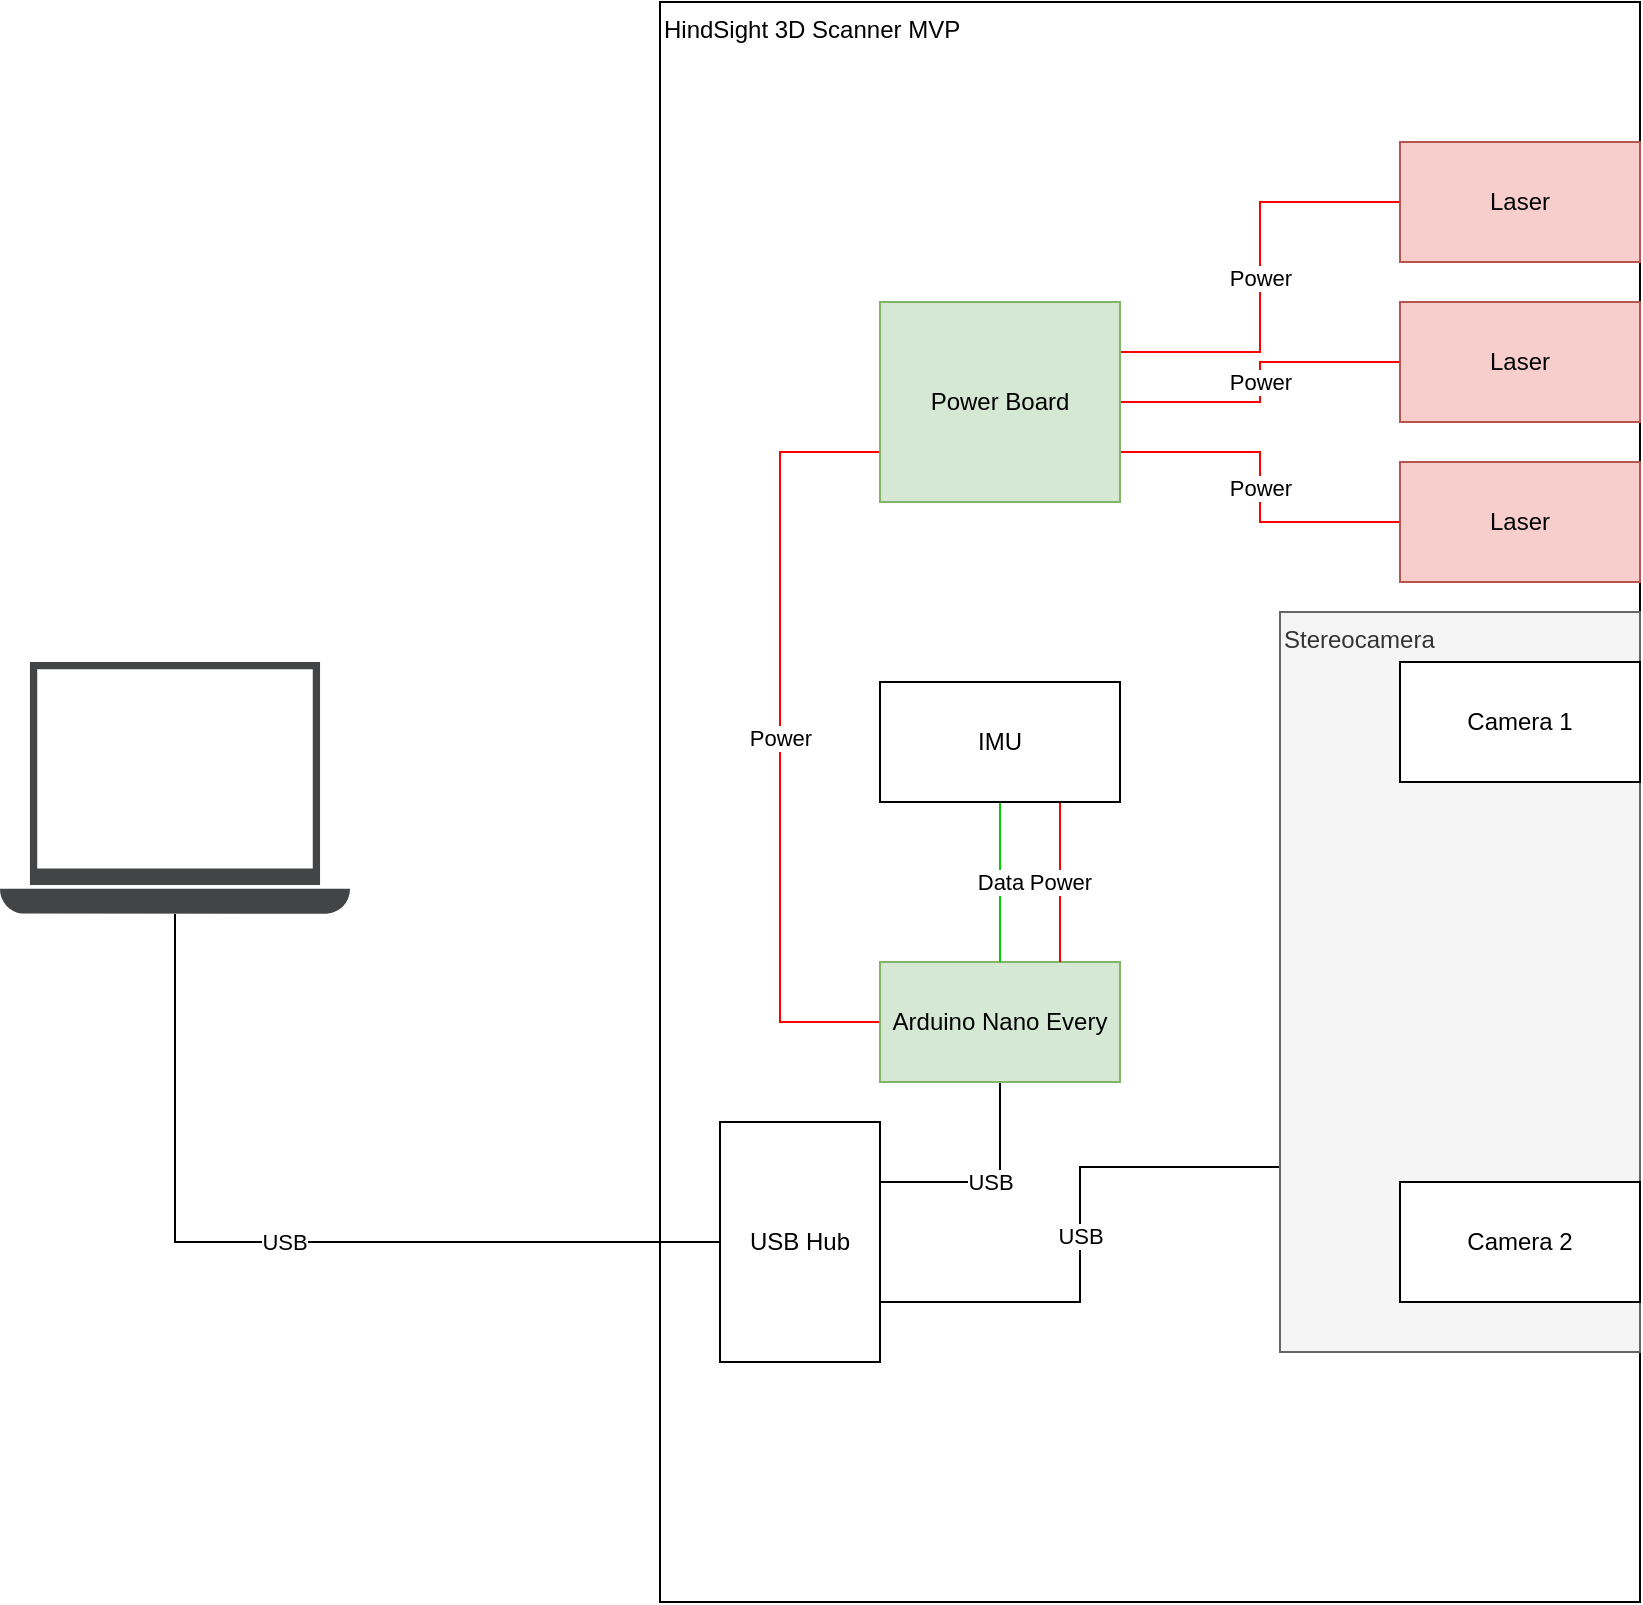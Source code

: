 <mxfile version="26.0.16" pages="5">
  <diagram name="MVP System Architecture" id="0HyBOu2_SOaHQM9r_kRN">
    <mxGraphModel dx="2278" dy="1713" grid="1" gridSize="10" guides="1" tooltips="1" connect="1" arrows="1" fold="1" page="1" pageScale="1" pageWidth="1100" pageHeight="850" math="0" shadow="0">
      <root>
        <mxCell id="0" />
        <mxCell id="1" parent="0" />
        <mxCell id="grbB-YW1S3rltUi2nj_t-1" value="HindSight 3D Scanner MVP" style="rounded=0;whiteSpace=wrap;html=1;align=left;verticalAlign=top;" parent="1" vertex="1">
          <mxGeometry x="170" y="-10" width="490" height="800" as="geometry" />
        </mxCell>
        <mxCell id="PrHWplG0d510XeRCNm0B-8" value="Power" style="edgeStyle=orthogonalEdgeStyle;rounded=0;orthogonalLoop=1;jettySize=auto;html=1;exitX=0;exitY=0.5;exitDx=0;exitDy=0;entryX=1;entryY=0.75;entryDx=0;entryDy=0;strokeColor=#FF0000;endArrow=none;startFill=0;" edge="1" parent="1" source="SZLiHgtqQcQtol6MnJM_-2" target="PrHWplG0d510XeRCNm0B-5">
          <mxGeometry relative="1" as="geometry" />
        </mxCell>
        <mxCell id="SZLiHgtqQcQtol6MnJM_-2" value="Laser" style="rounded=0;whiteSpace=wrap;html=1;fillColor=#f8cecc;strokeColor=#b85450;" parent="1" vertex="1">
          <mxGeometry x="540" y="220" width="120" height="60" as="geometry" />
        </mxCell>
        <mxCell id="oYxxcRGnwqLq7MnFw-xF-3" value="USB" style="edgeStyle=orthogonalEdgeStyle;rounded=0;orthogonalLoop=1;jettySize=auto;html=1;exitX=0;exitY=0.75;exitDx=0;exitDy=0;entryX=1;entryY=0.75;entryDx=0;entryDy=0;startArrow=none;startFill=0;endArrow=none;" parent="1" source="SZLiHgtqQcQtol6MnJM_-7" target="oYxxcRGnwqLq7MnFw-xF-2" edge="1">
          <mxGeometry relative="1" as="geometry" />
        </mxCell>
        <mxCell id="SZLiHgtqQcQtol6MnJM_-7" value="Stereocamera" style="rounded=0;whiteSpace=wrap;html=1;align=left;verticalAlign=top;fillColor=#f5f5f5;fontColor=#333333;strokeColor=#666666;" parent="1" vertex="1">
          <mxGeometry x="480" y="295" width="180" height="370" as="geometry" />
        </mxCell>
        <mxCell id="SZLiHgtqQcQtol6MnJM_-5" value="Camera 1" style="rounded=0;whiteSpace=wrap;html=1;" parent="1" vertex="1">
          <mxGeometry x="540" y="320" width="120" height="60" as="geometry" />
        </mxCell>
        <mxCell id="SZLiHgtqQcQtol6MnJM_-6" value="Camera 2" style="rounded=0;whiteSpace=wrap;html=1;" parent="1" vertex="1">
          <mxGeometry x="540" y="580" width="120" height="60" as="geometry" />
        </mxCell>
        <mxCell id="oYxxcRGnwqLq7MnFw-xF-4" value="USB" style="edgeStyle=orthogonalEdgeStyle;rounded=0;orthogonalLoop=1;jettySize=auto;html=1;exitX=0.5;exitY=1;exitDx=0;exitDy=0;entryX=1;entryY=0.25;entryDx=0;entryDy=0;endArrow=none;startFill=0;" parent="1" source="SZLiHgtqQcQtol6MnJM_-9" target="oYxxcRGnwqLq7MnFw-xF-2" edge="1">
          <mxGeometry relative="1" as="geometry" />
        </mxCell>
        <mxCell id="PrHWplG0d510XeRCNm0B-9" value="Power" style="edgeStyle=orthogonalEdgeStyle;rounded=0;orthogonalLoop=1;jettySize=auto;html=1;exitX=0;exitY=0.5;exitDx=0;exitDy=0;entryX=0;entryY=0.75;entryDx=0;entryDy=0;strokeColor=#FF0000;endArrow=none;startFill=0;" edge="1" parent="1" source="SZLiHgtqQcQtol6MnJM_-9" target="PrHWplG0d510XeRCNm0B-5">
          <mxGeometry relative="1" as="geometry">
            <Array as="points">
              <mxPoint x="230" y="500" />
              <mxPoint x="230" y="215" />
            </Array>
          </mxGeometry>
        </mxCell>
        <mxCell id="SZLiHgtqQcQtol6MnJM_-9" value="Arduino Nano Every" style="rounded=0;whiteSpace=wrap;html=1;fillColor=#d5e8d4;strokeColor=#82b366;" parent="1" vertex="1">
          <mxGeometry x="280" y="470" width="120" height="60" as="geometry" />
        </mxCell>
        <mxCell id="PrHWplG0d510XeRCNm0B-10" value="Power" style="edgeStyle=orthogonalEdgeStyle;rounded=0;orthogonalLoop=1;jettySize=auto;html=1;exitX=0.75;exitY=1;exitDx=0;exitDy=0;entryX=0.75;entryY=0;entryDx=0;entryDy=0;endArrow=none;startFill=0;strokeColor=#FF0000;" edge="1" parent="1" source="SZLiHgtqQcQtol6MnJM_-10" target="SZLiHgtqQcQtol6MnJM_-9">
          <mxGeometry relative="1" as="geometry" />
        </mxCell>
        <mxCell id="PrHWplG0d510XeRCNm0B-11" value="Data" style="edgeStyle=orthogonalEdgeStyle;rounded=0;orthogonalLoop=1;jettySize=auto;html=1;exitX=0.5;exitY=1;exitDx=0;exitDy=0;entryX=0.5;entryY=0;entryDx=0;entryDy=0;strokeColor=#00CC00;endArrow=none;startFill=0;" edge="1" parent="1" source="SZLiHgtqQcQtol6MnJM_-10" target="SZLiHgtqQcQtol6MnJM_-9">
          <mxGeometry relative="1" as="geometry" />
        </mxCell>
        <mxCell id="SZLiHgtqQcQtol6MnJM_-10" value="IMU" style="rounded=0;whiteSpace=wrap;html=1;" parent="1" vertex="1">
          <mxGeometry x="280" y="330" width="120" height="60" as="geometry" />
        </mxCell>
        <mxCell id="SZLiHgtqQcQtol6MnJM_-15" value="" style="sketch=0;pointerEvents=1;shadow=0;dashed=0;html=1;strokeColor=none;fillColor=#434445;aspect=fixed;labelPosition=center;verticalLabelPosition=bottom;verticalAlign=top;align=center;outlineConnect=0;shape=mxgraph.vvd.laptop;" parent="1" vertex="1">
          <mxGeometry x="-160" y="320" width="175" height="126" as="geometry" />
        </mxCell>
        <mxCell id="PrHWplG0d510XeRCNm0B-13" value="USB" style="edgeStyle=orthogonalEdgeStyle;rounded=0;orthogonalLoop=1;jettySize=auto;html=1;exitX=0;exitY=0.5;exitDx=0;exitDy=0;endArrow=none;startFill=0;" edge="1" parent="1" source="oYxxcRGnwqLq7MnFw-xF-2" target="SZLiHgtqQcQtol6MnJM_-15">
          <mxGeometry relative="1" as="geometry" />
        </mxCell>
        <mxCell id="oYxxcRGnwqLq7MnFw-xF-2" value="USB Hub" style="rounded=0;whiteSpace=wrap;html=1;" parent="1" vertex="1">
          <mxGeometry x="200" y="550" width="80" height="120" as="geometry" />
        </mxCell>
        <mxCell id="PrHWplG0d510XeRCNm0B-7" value="Power" style="edgeStyle=orthogonalEdgeStyle;rounded=0;orthogonalLoop=1;jettySize=auto;html=1;exitX=0;exitY=0.5;exitDx=0;exitDy=0;entryX=1;entryY=0.5;entryDx=0;entryDy=0;strokeColor=#FF0000;endArrow=none;startFill=0;" edge="1" parent="1" source="PrHWplG0d510XeRCNm0B-1" target="PrHWplG0d510XeRCNm0B-5">
          <mxGeometry relative="1" as="geometry" />
        </mxCell>
        <mxCell id="PrHWplG0d510XeRCNm0B-1" value="Laser" style="rounded=0;whiteSpace=wrap;html=1;fillColor=#f8cecc;strokeColor=#b85450;" vertex="1" parent="1">
          <mxGeometry x="540" y="140" width="120" height="60" as="geometry" />
        </mxCell>
        <mxCell id="PrHWplG0d510XeRCNm0B-6" value="Power" style="edgeStyle=orthogonalEdgeStyle;rounded=0;orthogonalLoop=1;jettySize=auto;html=1;exitX=0;exitY=0.5;exitDx=0;exitDy=0;entryX=1;entryY=0.25;entryDx=0;entryDy=0;strokeColor=#FF0000;endArrow=none;startFill=0;" edge="1" parent="1" source="PrHWplG0d510XeRCNm0B-2" target="PrHWplG0d510XeRCNm0B-5">
          <mxGeometry relative="1" as="geometry" />
        </mxCell>
        <mxCell id="PrHWplG0d510XeRCNm0B-2" value="Laser" style="rounded=0;whiteSpace=wrap;html=1;fillColor=#f8cecc;strokeColor=#b85450;" vertex="1" parent="1">
          <mxGeometry x="540" y="60" width="120" height="60" as="geometry" />
        </mxCell>
        <mxCell id="PrHWplG0d510XeRCNm0B-5" value="Power Board" style="rounded=0;whiteSpace=wrap;html=1;fillColor=#d5e8d4;strokeColor=#82b366;" vertex="1" parent="1">
          <mxGeometry x="280" y="140" width="120" height="100" as="geometry" />
        </mxCell>
      </root>
    </mxGraphModel>
  </diagram>
  <diagram id="rzjw6fROLp0LpkR6tISx" name="MVP Electrical Schematic">
    <mxGraphModel dx="1071" dy="1635" grid="1" gridSize="10" guides="1" tooltips="1" connect="1" arrows="1" fold="1" page="1" pageScale="1" pageWidth="1100" pageHeight="850" math="0" shadow="0">
      <root>
        <mxCell id="0" />
        <mxCell id="1" parent="0" />
        <mxCell id="ZAz3YKhzS-vE1qmxEKli-1" value="Power" style="edgeStyle=orthogonalEdgeStyle;rounded=0;orthogonalLoop=1;jettySize=auto;html=1;exitX=0;exitY=0.25;exitDx=0;exitDy=0;entryX=1;entryY=0.78;entryDx=0;entryDy=0;strokeColor=#FF0000;endArrow=none;startFill=0;entryPerimeter=0;" edge="1" parent="1" source="ZAz3YKhzS-vE1qmxEKli-2" target="ZAz3YKhzS-vE1qmxEKli-12">
          <mxGeometry relative="1" as="geometry" />
        </mxCell>
        <mxCell id="ZAz3YKhzS-vE1qmxEKli-2" value="Laser" style="rounded=0;whiteSpace=wrap;html=1;fillColor=#f8cecc;strokeColor=#b85450;" vertex="1" parent="1">
          <mxGeometry x="990" y="160" width="120" height="60" as="geometry" />
        </mxCell>
        <mxCell id="EcEPmq8aZqTIZNdCUE92-6" style="edgeStyle=orthogonalEdgeStyle;rounded=0;orthogonalLoop=1;jettySize=auto;html=1;exitX=1;exitY=0.5;exitDx=0;exitDy=0;exitPerimeter=0;entryX=1;entryY=0.25;entryDx=0;entryDy=0;endArrow=none;startFill=0;" edge="1" parent="1" source="ZAz3YKhzS-vE1qmxEKli-4" target="EcEPmq8aZqTIZNdCUE92-5">
          <mxGeometry relative="1" as="geometry">
            <Array as="points">
              <mxPoint x="710" y="550" />
              <mxPoint x="710" y="710" />
            </Array>
          </mxGeometry>
        </mxCell>
        <mxCell id="EcEPmq8aZqTIZNdCUE92-8" value="USB" style="edgeLabel;html=1;align=center;verticalAlign=middle;resizable=0;points=[];" vertex="1" connectable="0" parent="EcEPmq8aZqTIZNdCUE92-6">
          <mxGeometry x="-0.115" y="-4" relative="1" as="geometry">
            <mxPoint as="offset" />
          </mxGeometry>
        </mxCell>
        <mxCell id="ZAz3YKhzS-vE1qmxEKli-4" value="Arduino Nano Every" style="rounded=0;whiteSpace=wrap;html=1;fillColor=#d5e8d4;strokeColor=#82b366;points=[[0.06,0,0,0,0],[0.06,1,0,0,0],[0.13,0,0,0,0],[0.13,1,0,0,0],[0.19,0,0,0,0],[0.19,1,0,0,0],[0.25,0,0,0,0],[0.25,1,0,0,0],[0.31,0,0,0,0],[0.31,1,0,0,0],[0.38,0,0,0,0],[0.38,1,0,0,0],[0.44,0,0,0,0],[0.44,1,0,0,0],[0.5,0,0,0,0],[0.5,1,0,0,0],[0.56,0,0,0,0],[0.56,1,0,0,0],[0.63,0,0,0,0],[0.63,1,0,0,0],[0.69,0,0,0,0],[0.69,1,0,0,0],[0.75,0,0,0,0],[0.75,1,0,0,0],[0.81,0,0,0,0],[0.81,1,0,0,0],[0.88,0,0,0,0],[0.88,1,0,0,0],[0.94,0,0,0,0],[0.94,1,0,0,0],[1,0.5,0,0,0]];" vertex="1" parent="1">
          <mxGeometry x="280" y="470" width="360" height="160" as="geometry" />
        </mxCell>
        <mxCell id="ZAz3YKhzS-vE1qmxEKli-5" value="Power" style="edgeStyle=orthogonalEdgeStyle;rounded=0;orthogonalLoop=1;jettySize=auto;html=1;exitX=0.75;exitY=1;exitDx=0;exitDy=0;entryX=0.75;entryY=0;entryDx=0;entryDy=0;endArrow=none;startFill=0;strokeColor=#FF0000;" edge="1" parent="1" source="ZAz3YKhzS-vE1qmxEKli-7" target="ZAz3YKhzS-vE1qmxEKli-4">
          <mxGeometry relative="1" as="geometry" />
        </mxCell>
        <mxCell id="ZAz3YKhzS-vE1qmxEKli-6" value="Data" style="edgeStyle=orthogonalEdgeStyle;rounded=0;orthogonalLoop=1;jettySize=auto;html=1;exitX=0.5;exitY=1;exitDx=0;exitDy=0;entryX=0.5;entryY=0;entryDx=0;entryDy=0;strokeColor=#00CC00;endArrow=none;startFill=0;" edge="1" parent="1" source="ZAz3YKhzS-vE1qmxEKli-7" target="ZAz3YKhzS-vE1qmxEKli-4">
          <mxGeometry relative="1" as="geometry" />
        </mxCell>
        <mxCell id="ZAz3YKhzS-vE1qmxEKli-7" value="MPU6050 IMU" style="rounded=0;whiteSpace=wrap;html=1;" vertex="1" parent="1">
          <mxGeometry x="440" y="270" width="120" height="120" as="geometry" />
        </mxCell>
        <mxCell id="ZAz3YKhzS-vE1qmxEKli-8" value="Power" style="edgeStyle=orthogonalEdgeStyle;rounded=0;orthogonalLoop=1;jettySize=auto;html=1;exitX=0;exitY=0.25;exitDx=0;exitDy=0;entryX=1;entryY=0.44;entryDx=0;entryDy=0;strokeColor=#FF0000;endArrow=none;startFill=0;entryPerimeter=0;" edge="1" parent="1" source="ZAz3YKhzS-vE1qmxEKli-9" target="ZAz3YKhzS-vE1qmxEKli-12">
          <mxGeometry relative="1" as="geometry" />
        </mxCell>
        <mxCell id="ZAz3YKhzS-vE1qmxEKli-9" value="Laser" style="rounded=0;whiteSpace=wrap;html=1;fillColor=#f8cecc;strokeColor=#b85450;" vertex="1" parent="1">
          <mxGeometry x="990" y="50" width="120" height="60" as="geometry" />
        </mxCell>
        <mxCell id="ZAz3YKhzS-vE1qmxEKli-10" value="Power" style="edgeStyle=orthogonalEdgeStyle;rounded=0;orthogonalLoop=1;jettySize=auto;html=1;exitX=0;exitY=0.25;exitDx=0;exitDy=0;entryX=1;entryY=0.11;entryDx=0;entryDy=0;strokeColor=#FF0000;endArrow=none;startFill=0;entryPerimeter=0;" edge="1" parent="1" source="ZAz3YKhzS-vE1qmxEKli-11" target="ZAz3YKhzS-vE1qmxEKli-12">
          <mxGeometry relative="1" as="geometry" />
        </mxCell>
        <mxCell id="ZAz3YKhzS-vE1qmxEKli-11" value="Laser" style="rounded=0;whiteSpace=wrap;html=1;fillColor=#f8cecc;strokeColor=#b85450;" vertex="1" parent="1">
          <mxGeometry x="990" y="-60" width="120" height="60" as="geometry" />
        </mxCell>
        <mxCell id="EcEPmq8aZqTIZNdCUE92-10" value="GND" style="edgeStyle=orthogonalEdgeStyle;rounded=0;orthogonalLoop=1;jettySize=auto;html=1;exitX=1;exitY=0.89;exitDx=0;exitDy=0;exitPerimeter=0;entryX=0;entryY=0.75;entryDx=0;entryDy=0;endArrow=none;startFill=0;" edge="1" parent="1" source="ZAz3YKhzS-vE1qmxEKli-12" target="ZAz3YKhzS-vE1qmxEKli-2">
          <mxGeometry relative="1" as="geometry" />
        </mxCell>
        <mxCell id="EcEPmq8aZqTIZNdCUE92-11" value="GND" style="edgeStyle=orthogonalEdgeStyle;rounded=0;orthogonalLoop=1;jettySize=auto;html=1;exitX=1;exitY=0.22;exitDx=0;exitDy=0;exitPerimeter=0;entryX=0;entryY=0.75;entryDx=0;entryDy=0;endArrow=none;startFill=0;" edge="1" parent="1" source="ZAz3YKhzS-vE1qmxEKli-12" target="ZAz3YKhzS-vE1qmxEKli-11">
          <mxGeometry relative="1" as="geometry" />
        </mxCell>
        <mxCell id="ZAz3YKhzS-vE1qmxEKli-12" value="Power Board" style="rounded=0;whiteSpace=wrap;html=1;fillColor=#d5e8d4;strokeColor=#82b366;points=[[0,0.11,0,0,0],[0,0.22,0,0,0],[0,0.33,0,0,0],[0,0.44,0,0,0],[0,0.56,0,0,0],[0,0.67,0,0,0],[0,0.78,0,0,0],[0,0.89,0,0,0],[0.11,0,0,0,0],[0.11,1,0,0,0],[0.22,0,0,0,0],[0.22,1,0,0,0],[0.33,0,0,0,0],[0.33,1,0,0,0],[0.44,0,0,0,0],[0.44,1,0,0,0],[0.56,0,0,0,0],[0.56,1,0,0,0],[0.67,0,0,0,0],[0.67,1,0,0,0],[0.78,0,0,0,0],[0.78,1,0,0,0],[0.89,0,0,0,0],[0.89,1,0,0,0],[1,0.11,0,0,0],[1,0.22,0,0,0],[1,0.33,0,0,0],[1,0.44,0,0,0],[1,0.56,0,0,0],[1,0.67,0,0,0],[1,0.78,0,0,0],[1,0.89,0,0,0]];" vertex="1" parent="1">
          <mxGeometry x="290" y="-80" width="360" height="320" as="geometry" />
        </mxCell>
        <mxCell id="EcEPmq8aZqTIZNdCUE92-7" style="edgeStyle=orthogonalEdgeStyle;rounded=0;orthogonalLoop=1;jettySize=auto;html=1;exitX=0;exitY=0.5;exitDx=0;exitDy=0;entryX=1;entryY=0.75;entryDx=0;entryDy=0;endArrow=none;startFill=0;" edge="1" parent="1" source="EcEPmq8aZqTIZNdCUE92-2" target="EcEPmq8aZqTIZNdCUE92-5">
          <mxGeometry relative="1" as="geometry" />
        </mxCell>
        <mxCell id="EcEPmq8aZqTIZNdCUE92-9" value="USB" style="edgeLabel;html=1;align=center;verticalAlign=middle;resizable=0;points=[];" vertex="1" connectable="0" parent="EcEPmq8aZqTIZNdCUE92-7">
          <mxGeometry x="-0.083" y="-5" relative="1" as="geometry">
            <mxPoint as="offset" />
          </mxGeometry>
        </mxCell>
        <mxCell id="EcEPmq8aZqTIZNdCUE92-2" value="Stereocamera" style="rounded=0;whiteSpace=wrap;html=1;align=left;verticalAlign=top;fillColor=#f5f5f5;fontColor=#333333;strokeColor=#666666;" vertex="1" parent="1">
          <mxGeometry x="930" y="350" width="180" height="370" as="geometry" />
        </mxCell>
        <mxCell id="EcEPmq8aZqTIZNdCUE92-3" value="Camera 1" style="rounded=0;whiteSpace=wrap;html=1;" vertex="1" parent="1">
          <mxGeometry x="990" y="375" width="120" height="60" as="geometry" />
        </mxCell>
        <mxCell id="EcEPmq8aZqTIZNdCUE92-4" value="Camera 2" style="rounded=0;whiteSpace=wrap;html=1;" vertex="1" parent="1">
          <mxGeometry x="990" y="635" width="120" height="60" as="geometry" />
        </mxCell>
        <mxCell id="EcEPmq8aZqTIZNdCUE92-5" value="USB Hub" style="rounded=0;whiteSpace=wrap;html=1;" vertex="1" parent="1">
          <mxGeometry x="500" y="680" width="120" height="120" as="geometry" />
        </mxCell>
        <mxCell id="EcEPmq8aZqTIZNdCUE92-12" value="GND" style="edgeStyle=orthogonalEdgeStyle;rounded=0;orthogonalLoop=1;jettySize=auto;html=1;exitX=0;exitY=0.75;exitDx=0;exitDy=0;entryX=1;entryY=0.56;entryDx=0;entryDy=0;entryPerimeter=0;endArrow=none;startFill=0;" edge="1" parent="1" source="ZAz3YKhzS-vE1qmxEKli-9" target="ZAz3YKhzS-vE1qmxEKli-12">
          <mxGeometry relative="1" as="geometry" />
        </mxCell>
        <mxCell id="EcEPmq8aZqTIZNdCUE92-13" value="GND" style="edgeStyle=orthogonalEdgeStyle;rounded=0;orthogonalLoop=1;jettySize=auto;html=1;exitX=0.13;exitY=0;exitDx=0;exitDy=0;exitPerimeter=0;entryX=0.11;entryY=1;entryDx=0;entryDy=0;entryPerimeter=0;" edge="1" parent="1" source="ZAz3YKhzS-vE1qmxEKli-4" target="ZAz3YKhzS-vE1qmxEKli-12">
          <mxGeometry relative="1" as="geometry" />
        </mxCell>
        <mxCell id="EcEPmq8aZqTIZNdCUE92-14" value="5V" style="edgeStyle=orthogonalEdgeStyle;rounded=0;orthogonalLoop=1;jettySize=auto;html=1;exitX=0.25;exitY=0;exitDx=0;exitDy=0;exitPerimeter=0;entryX=0.22;entryY=1;entryDx=0;entryDy=0;entryPerimeter=0;strokeColor=#FF0000;" edge="1" parent="1" source="ZAz3YKhzS-vE1qmxEKli-4" target="ZAz3YKhzS-vE1qmxEKli-12">
          <mxGeometry relative="1" as="geometry" />
        </mxCell>
      </root>
    </mxGraphModel>
  </diagram>
  <diagram name="v2 System Architecture" id="VVTBYrOi88wiHyxRP9rf">
    <mxGraphModel dx="942" dy="690" grid="1" gridSize="10" guides="1" tooltips="1" connect="1" arrows="1" fold="1" page="1" pageScale="1" pageWidth="1100" pageHeight="850" math="0" shadow="0">
      <root>
        <mxCell id="-mTZgvsnCnbQM7dVfuXC-0" />
        <mxCell id="-mTZgvsnCnbQM7dVfuXC-1" parent="-mTZgvsnCnbQM7dVfuXC-0" />
        <mxCell id="-mTZgvsnCnbQM7dVfuXC-3" value="HindSight 3D Scanner" style="rounded=0;whiteSpace=wrap;html=1;align=left;verticalAlign=top;" vertex="1" parent="-mTZgvsnCnbQM7dVfuXC-1">
          <mxGeometry x="70" y="210" width="590" height="580" as="geometry" />
        </mxCell>
        <mxCell id="-mTZgvsnCnbQM7dVfuXC-4" value="Laser" style="rounded=0;whiteSpace=wrap;html=1;fillColor=#f8cecc;strokeColor=#b85450;" vertex="1" parent="-mTZgvsnCnbQM7dVfuXC-1">
          <mxGeometry x="540" y="220" width="120" height="60" as="geometry" />
        </mxCell>
        <mxCell id="-mTZgvsnCnbQM7dVfuXC-5" value="Stereocamera" style="rounded=0;whiteSpace=wrap;html=1;align=left;verticalAlign=top;fillColor=#f5f5f5;fontColor=#333333;strokeColor=#666666;" vertex="1" parent="-mTZgvsnCnbQM7dVfuXC-1">
          <mxGeometry x="480" y="295" width="180" height="370" as="geometry" />
        </mxCell>
        <mxCell id="-mTZgvsnCnbQM7dVfuXC-6" value="Camera 1" style="rounded=0;whiteSpace=wrap;html=1;" vertex="1" parent="-mTZgvsnCnbQM7dVfuXC-1">
          <mxGeometry x="540" y="320" width="120" height="60" as="geometry" />
        </mxCell>
        <mxCell id="-mTZgvsnCnbQM7dVfuXC-7" value="Camera 2" style="rounded=0;whiteSpace=wrap;html=1;" vertex="1" parent="-mTZgvsnCnbQM7dVfuXC-1">
          <mxGeometry x="540" y="580" width="120" height="60" as="geometry" />
        </mxCell>
        <mxCell id="-mTZgvsnCnbQM7dVfuXC-8" style="edgeStyle=orthogonalEdgeStyle;rounded=0;orthogonalLoop=1;jettySize=auto;html=1;exitX=1;exitY=0.5;exitDx=0;exitDy=0;entryX=0;entryY=0.5;entryDx=0;entryDy=0;" edge="1" parent="-mTZgvsnCnbQM7dVfuXC-1" source="-mTZgvsnCnbQM7dVfuXC-10" target="-mTZgvsnCnbQM7dVfuXC-4">
          <mxGeometry relative="1" as="geometry" />
        </mxCell>
        <mxCell id="Jf_l5cXuDhylStWQVfg3-5" style="edgeStyle=orthogonalEdgeStyle;rounded=0;orthogonalLoop=1;jettySize=auto;html=1;exitX=0.5;exitY=1;exitDx=0;exitDy=0;entryX=0.5;entryY=0;entryDx=0;entryDy=0;" edge="1" parent="-mTZgvsnCnbQM7dVfuXC-1" source="-mTZgvsnCnbQM7dVfuXC-10" target="9V3gzUHfxpXEsTqVKntc-0">
          <mxGeometry relative="1" as="geometry" />
        </mxCell>
        <mxCell id="-mTZgvsnCnbQM7dVfuXC-10" value="Arduino" style="rounded=0;whiteSpace=wrap;html=1;fillColor=#d5e8d4;strokeColor=#82b366;" vertex="1" parent="-mTZgvsnCnbQM7dVfuXC-1">
          <mxGeometry x="255" y="450" width="120" height="60" as="geometry" />
        </mxCell>
        <mxCell id="-mTZgvsnCnbQM7dVfuXC-11" style="edgeStyle=orthogonalEdgeStyle;rounded=0;orthogonalLoop=1;jettySize=auto;html=1;exitX=0.5;exitY=1;exitDx=0;exitDy=0;entryX=0.5;entryY=0;entryDx=0;entryDy=0;" edge="1" parent="-mTZgvsnCnbQM7dVfuXC-1" source="-mTZgvsnCnbQM7dVfuXC-12" target="-mTZgvsnCnbQM7dVfuXC-10">
          <mxGeometry relative="1" as="geometry" />
        </mxCell>
        <mxCell id="-mTZgvsnCnbQM7dVfuXC-12" value="IMU" style="rounded=0;whiteSpace=wrap;html=1;" vertex="1" parent="-mTZgvsnCnbQM7dVfuXC-1">
          <mxGeometry x="255" y="330" width="120" height="60" as="geometry" />
        </mxCell>
        <mxCell id="-mTZgvsnCnbQM7dVfuXC-14" value="Legend" style="swimlane;whiteSpace=wrap;html=1;fillColor=#FFFFFF;" vertex="1" parent="-mTZgvsnCnbQM7dVfuXC-1">
          <mxGeometry x="750" y="210" width="200" height="200" as="geometry">
            <mxRectangle x="750" y="210" width="80" height="30" as="alternateBounds" />
          </mxGeometry>
        </mxCell>
        <mxCell id="Jf_l5cXuDhylStWQVfg3-1" style="edgeStyle=orthogonalEdgeStyle;rounded=0;orthogonalLoop=1;jettySize=auto;html=1;exitX=0;exitY=0.5;exitDx=0;exitDy=0;entryX=1;entryY=0.75;entryDx=0;entryDy=0;" edge="1" parent="-mTZgvsnCnbQM7dVfuXC-1" source="9V3gzUHfxpXEsTqVKntc-0" target="Jf_l5cXuDhylStWQVfg3-0">
          <mxGeometry relative="1" as="geometry" />
        </mxCell>
        <mxCell id="Jf_l5cXuDhylStWQVfg3-4" style="edgeStyle=orthogonalEdgeStyle;rounded=0;orthogonalLoop=1;jettySize=auto;html=1;exitX=1;exitY=0.75;exitDx=0;exitDy=0;entryX=0;entryY=0.5;entryDx=0;entryDy=0;" edge="1" parent="-mTZgvsnCnbQM7dVfuXC-1" source="9V3gzUHfxpXEsTqVKntc-0" target="Jf_l5cXuDhylStWQVfg3-2">
          <mxGeometry relative="1" as="geometry" />
        </mxCell>
        <mxCell id="Jf_l5cXuDhylStWQVfg3-9" style="edgeStyle=orthogonalEdgeStyle;rounded=0;orthogonalLoop=1;jettySize=auto;html=1;exitX=1;exitY=0.25;exitDx=0;exitDy=0;entryX=0;entryY=0.75;entryDx=0;entryDy=0;" edge="1" parent="-mTZgvsnCnbQM7dVfuXC-1" source="9V3gzUHfxpXEsTqVKntc-0" target="-mTZgvsnCnbQM7dVfuXC-5">
          <mxGeometry relative="1" as="geometry" />
        </mxCell>
        <mxCell id="9V3gzUHfxpXEsTqVKntc-0" value="RaspberryPy" style="rounded=0;whiteSpace=wrap;html=1;fillColor=#d5e8d4;strokeColor=#82b366;" vertex="1" parent="-mTZgvsnCnbQM7dVfuXC-1">
          <mxGeometry x="240" y="560" width="150" height="190" as="geometry" />
        </mxCell>
        <mxCell id="Jf_l5cXuDhylStWQVfg3-0" value="Display" style="rounded=0;whiteSpace=wrap;html=1;align=center;verticalAlign=middle;fillColor=#e1d5e7;strokeColor=#9673a6;" vertex="1" parent="-mTZgvsnCnbQM7dVfuXC-1">
          <mxGeometry x="70" y="250" width="80" height="510" as="geometry" />
        </mxCell>
        <mxCell id="Jf_l5cXuDhylStWQVfg3-2" value="External Data Transfer" style="rounded=0;whiteSpace=wrap;html=1;" vertex="1" parent="-mTZgvsnCnbQM7dVfuXC-1">
          <mxGeometry x="600" y="710" width="70" height="60" as="geometry" />
        </mxCell>
        <mxCell id="Jf_l5cXuDhylStWQVfg3-7" style="edgeStyle=orthogonalEdgeStyle;rounded=0;orthogonalLoop=1;jettySize=auto;html=1;exitX=0;exitY=0.5;exitDx=0;exitDy=0;entryX=0;entryY=0.5;entryDx=0;entryDy=0;" edge="1" parent="-mTZgvsnCnbQM7dVfuXC-1" source="Jf_l5cXuDhylStWQVfg3-6" target="-mTZgvsnCnbQM7dVfuXC-10">
          <mxGeometry relative="1" as="geometry" />
        </mxCell>
        <mxCell id="Jf_l5cXuDhylStWQVfg3-8" style="edgeStyle=orthogonalEdgeStyle;rounded=0;orthogonalLoop=1;jettySize=auto;html=1;exitX=0;exitY=0.5;exitDx=0;exitDy=0;entryX=0;entryY=0.25;entryDx=0;entryDy=0;" edge="1" parent="-mTZgvsnCnbQM7dVfuXC-1" source="Jf_l5cXuDhylStWQVfg3-6" target="9V3gzUHfxpXEsTqVKntc-0">
          <mxGeometry relative="1" as="geometry" />
        </mxCell>
        <mxCell id="Jf_l5cXuDhylStWQVfg3-6" value="Battery Pack" style="rounded=0;whiteSpace=wrap;html=1;fillColor=#ffe6cc;strokeColor=#d79b00;" vertex="1" parent="-mTZgvsnCnbQM7dVfuXC-1">
          <mxGeometry x="210" y="240" width="200" height="60" as="geometry" />
        </mxCell>
      </root>
    </mxGraphModel>
  </diagram>
  <diagram id="RGmu4HtMWq9k1kelrDx4" name="Code Architecture">
    <mxGraphModel dx="2618" dy="1918" grid="1" gridSize="10" guides="1" tooltips="1" connect="1" arrows="1" fold="1" page="1" pageScale="1" pageWidth="850" pageHeight="1100" math="0" shadow="0">
      <root>
        <mxCell id="0" />
        <mxCell id="1" parent="0" />
      </root>
    </mxGraphModel>
  </diagram>
  <diagram id="Kg6ONfjqluZQntInFgyU" name="Simulation Architecture">
    <mxGraphModel dx="2340" dy="1758" grid="1" gridSize="10" guides="1" tooltips="1" connect="1" arrows="1" fold="1" page="1" pageScale="1" pageWidth="1100" pageHeight="850" math="0" shadow="0">
      <root>
        <mxCell id="0" />
        <mxCell id="1" parent="0" />
        <mxCell id="ys4roNAGNwg6VOZLlsAd-16" value="&lt;font style=&quot;font-size: 17px;&quot;&gt;Model Creation&lt;/font&gt;" style="rounded=0;whiteSpace=wrap;html=1;dashed=1;dashPattern=8 8;verticalAlign=top;align=left;" parent="1" vertex="1">
          <mxGeometry x="-490" y="2425" width="1040" height="375" as="geometry" />
        </mxCell>
        <mxCell id="ys4roNAGNwg6VOZLlsAd-15" value="&lt;font style=&quot;font-size: 17px;&quot;&gt;Setup&lt;/font&gt;" style="rounded=0;whiteSpace=wrap;html=1;dashed=1;dashPattern=8 8;verticalAlign=top;align=left;" parent="1" vertex="1">
          <mxGeometry x="-490" y="490" width="1040" height="570" as="geometry" />
        </mxCell>
        <mxCell id="ys4roNAGNwg6VOZLlsAd-14" value="&lt;font style=&quot;font-size: 17px;&quot;&gt;Image Processing&lt;/font&gt;" style="rounded=0;whiteSpace=wrap;html=1;dashed=1;dashPattern=8 8;verticalAlign=top;align=left;" parent="1" vertex="1">
          <mxGeometry x="-490" y="1900" width="1040" height="390" as="geometry" />
        </mxCell>
        <mxCell id="ys4roNAGNwg6VOZLlsAd-13" value="&lt;font style=&quot;font-size: 17px;&quot;&gt;Scanning&lt;/font&gt;" style="rounded=0;whiteSpace=wrap;html=1;dashed=1;dashPattern=8 8;verticalAlign=top;align=left;" parent="1" vertex="1">
          <mxGeometry x="-490" y="1080" width="1040" height="720" as="geometry" />
        </mxCell>
        <mxCell id="ys4roNAGNwg6VOZLlsAd-27" style="edgeStyle=orthogonalEdgeStyle;rounded=0;orthogonalLoop=1;jettySize=auto;html=1;exitX=0.5;exitY=1;exitDx=0;exitDy=0;entryX=0.5;entryY=0;entryDx=0;entryDy=0;" parent="1" source="sHHYE8ZNigiU5bJNncU3-3" target="ys4roNAGNwg6VOZLlsAd-1" edge="1">
          <mxGeometry relative="1" as="geometry" />
        </mxCell>
        <mxCell id="sHHYE8ZNigiU5bJNncU3-3" value="3D-&amp;gt;2D Projection" style="rounded=1;whiteSpace=wrap;html=1;" parent="1" vertex="1">
          <mxGeometry x="50" y="1317" width="120" height="60" as="geometry" />
        </mxCell>
        <mxCell id="J5v3IEzy5dfakS-TdsI3-1" value="" style="endArrow=classic;html=1;rounded=0;" parent="1" edge="1">
          <mxGeometry width="50" height="50" relative="1" as="geometry">
            <mxPoint x="880" y="320" as="sourcePoint" />
            <mxPoint x="1050" y="320" as="targetPoint" />
          </mxGeometry>
        </mxCell>
        <mxCell id="J5v3IEzy5dfakS-TdsI3-2" value="" style="endArrow=classic;html=1;rounded=0;" parent="1" edge="1">
          <mxGeometry width="50" height="50" relative="1" as="geometry">
            <mxPoint x="880" y="320" as="sourcePoint" />
            <mxPoint x="880" y="210" as="targetPoint" />
          </mxGeometry>
        </mxCell>
        <mxCell id="J5v3IEzy5dfakS-TdsI3-4" value="x" style="text;html=1;align=center;verticalAlign=middle;whiteSpace=wrap;rounded=0;" parent="1" vertex="1">
          <mxGeometry x="1030" y="310" width="60" height="30" as="geometry" />
        </mxCell>
        <mxCell id="J5v3IEzy5dfakS-TdsI3-5" value="z" style="text;html=1;align=center;verticalAlign=middle;whiteSpace=wrap;rounded=0;" parent="1" vertex="1">
          <mxGeometry x="850" y="180" width="60" height="30" as="geometry" />
        </mxCell>
        <mxCell id="J5v3IEzy5dfakS-TdsI3-7" value="(0,0,0)" style="text;html=1;align=center;verticalAlign=middle;whiteSpace=wrap;rounded=0;" parent="1" vertex="1">
          <mxGeometry x="840" y="325" width="60" height="30" as="geometry" />
        </mxCell>
        <mxCell id="J5v3IEzy5dfakS-TdsI3-14" value="" style="verticalLabelPosition=bottom;html=1;verticalAlign=top;strokeWidth=2;shape=mxgraph.lean_mapping.physical_pull;pointerEvents=1;rotation=-180;" parent="1" vertex="1">
          <mxGeometry x="1080" y="310" width="10" height="20" as="geometry" />
        </mxCell>
        <mxCell id="J5v3IEzy5dfakS-TdsI3-15" value="" style="verticalLabelPosition=bottom;html=1;verticalAlign=top;strokeWidth=2;shape=mxgraph.lean_mapping.physical_pull;pointerEvents=1;rotation=-90;" parent="1" vertex="1">
          <mxGeometry x="875" y="160" width="10" height="20" as="geometry" />
        </mxCell>
        <mxCell id="J5v3IEzy5dfakS-TdsI3-16" value="R&lt;sub&gt;x&lt;/sub&gt;" style="text;html=1;align=center;verticalAlign=middle;whiteSpace=wrap;rounded=0;" parent="1" vertex="1">
          <mxGeometry x="1070" y="305" width="60" height="30" as="geometry" />
        </mxCell>
        <mxCell id="J5v3IEzy5dfakS-TdsI3-18" value="R&lt;span style=&quot;font-size: 8.333px;&quot;&gt;z&lt;/span&gt;" style="text;html=1;align=center;verticalAlign=middle;whiteSpace=wrap;rounded=0;" parent="1" vertex="1">
          <mxGeometry x="850" y="140" width="60" height="30" as="geometry" />
        </mxCell>
        <mxCell id="J5v3IEzy5dfakS-TdsI3-19" value="R&lt;span style=&quot;font-size: 8.333px;&quot;&gt;y&lt;/span&gt;" style="text;html=1;align=center;verticalAlign=middle;whiteSpace=wrap;rounded=0;" parent="1" vertex="1">
          <mxGeometry x="830" y="300" width="60" height="30" as="geometry" />
        </mxCell>
        <mxCell id="J5v3IEzy5dfakS-TdsI3-25" value="" style="shape=image;html=1;verticalAlign=top;verticalLabelPosition=bottom;labelBackgroundColor=#ffffff;imageAspect=0;aspect=fixed;image=https://cdn1.iconfinder.com/data/icons/social-media-vol-3/24/_video-128.png;rotation=-90;" parent="1" vertex="1">
          <mxGeometry x="620" y="310" width="60" height="60" as="geometry" />
        </mxCell>
        <mxCell id="J5v3IEzy5dfakS-TdsI3-26" value="" style="shape=image;html=1;verticalAlign=top;verticalLabelPosition=bottom;labelBackgroundColor=#ffffff;imageAspect=0;aspect=fixed;image=https://cdn1.iconfinder.com/data/icons/social-media-vol-3/24/_video-128.png;rotation=-90;" parent="1" vertex="1">
          <mxGeometry x="1100" y="310" width="60" height="60" as="geometry" />
        </mxCell>
        <mxCell id="J5v3IEzy5dfakS-TdsI3-10" value="" style="verticalLabelPosition=bottom;html=1;verticalAlign=top;strokeWidth=2;shape=mxgraph.lean_mapping.physical_pull;pointerEvents=1;" parent="1" vertex="1">
          <mxGeometry x="870" y="310" width="20" height="20" as="geometry" />
        </mxCell>
        <mxCell id="J5v3IEzy5dfakS-TdsI3-29" value="" style="ellipse;whiteSpace=wrap;html=1;aspect=fixed;" parent="1" vertex="1">
          <mxGeometry x="875" y="315" width="10" height="10" as="geometry" />
        </mxCell>
        <mxCell id="J5v3IEzy5dfakS-TdsI3-30" value="" style="shape=mxgraph.signs.animals.duck;html=1;pointerEvents=1;fillColor=#000000;strokeColor=none;verticalLabelPosition=bottom;verticalAlign=top;align=center;" parent="1" vertex="1">
          <mxGeometry x="827.5" y="-130" width="105" height="73" as="geometry" />
        </mxCell>
        <mxCell id="J5v3IEzy5dfakS-TdsI3-31" value="Lcam" style="text;html=1;align=center;verticalAlign=middle;whiteSpace=wrap;rounded=0;fontColor=#FFFFFF;" parent="1" vertex="1">
          <mxGeometry x="620" y="330" width="60" height="30" as="geometry" />
        </mxCell>
        <mxCell id="J5v3IEzy5dfakS-TdsI3-32" value="Rcam" style="text;html=1;align=center;verticalAlign=middle;whiteSpace=wrap;rounded=0;fontColor=#FFFFFF;" parent="1" vertex="1">
          <mxGeometry x="1100" y="330" width="60" height="30" as="geometry" />
        </mxCell>
        <mxCell id="J5v3IEzy5dfakS-TdsI3-33" value="" style="endArrow=baseDash;startArrow=baseDash;html=1;rounded=0;startFill=0;endFill=0;" parent="1" edge="1">
          <mxGeometry width="50" height="50" relative="1" as="geometry">
            <mxPoint x="650" y="390" as="sourcePoint" />
            <mxPoint x="1130" y="390" as="targetPoint" />
          </mxGeometry>
        </mxCell>
        <mxCell id="J5v3IEzy5dfakS-TdsI3-34" value="d" style="text;html=1;align=center;verticalAlign=middle;whiteSpace=wrap;rounded=0;" parent="1" vertex="1">
          <mxGeometry x="767.5" y="70" width="60" height="30" as="geometry" />
        </mxCell>
        <mxCell id="ys4roNAGNwg6VOZLlsAd-5" style="edgeStyle=orthogonalEdgeStyle;rounded=0;orthogonalLoop=1;jettySize=auto;html=1;exitX=0.5;exitY=1;exitDx=0;exitDy=0;entryX=0.5;entryY=0;entryDx=0;entryDy=0;" parent="1" source="ys4roNAGNwg6VOZLlsAd-18" target="ys4roNAGNwg6VOZLlsAd-4" edge="1">
          <mxGeometry relative="1" as="geometry">
            <Array as="points">
              <mxPoint x="-290" y="840" />
              <mxPoint x="-290" y="840" />
            </Array>
          </mxGeometry>
        </mxCell>
        <mxCell id="ys4roNAGNwg6VOZLlsAd-20" style="edgeStyle=orthogonalEdgeStyle;rounded=0;orthogonalLoop=1;jettySize=auto;html=1;exitX=0.5;exitY=1;exitDx=0;exitDy=0;entryX=0.5;entryY=0;entryDx=0;entryDy=0;" parent="1" source="J5v3IEzy5dfakS-TdsI3-35" target="ys4roNAGNwg6VOZLlsAd-18" edge="1">
          <mxGeometry relative="1" as="geometry" />
        </mxCell>
        <mxCell id="J5v3IEzy5dfakS-TdsI3-35" value="Import Object" style="rounded=1;whiteSpace=wrap;html=1;fillColor=#d5e8d4;strokeColor=#82b366;" parent="1" vertex="1">
          <mxGeometry x="-350" y="680" width="120" height="60" as="geometry" />
        </mxCell>
        <mxCell id="ys4roNAGNwg6VOZLlsAd-21" style="edgeStyle=orthogonalEdgeStyle;rounded=0;orthogonalLoop=1;jettySize=auto;html=1;exitX=0.5;exitY=1;exitDx=0;exitDy=0;entryX=0.5;entryY=0;entryDx=0;entryDy=0;" parent="1" source="J5v3IEzy5dfakS-TdsI3-36" target="ys4roNAGNwg6VOZLlsAd-10" edge="1">
          <mxGeometry relative="1" as="geometry" />
        </mxCell>
        <mxCell id="ys4roNAGNwg6VOZLlsAd-39" style="edgeStyle=orthogonalEdgeStyle;rounded=0;orthogonalLoop=1;jettySize=auto;html=1;exitX=0.75;exitY=1;exitDx=0;exitDy=0;entryX=1;entryY=0.5;entryDx=0;entryDy=0;" parent="1" source="J5v3IEzy5dfakS-TdsI3-36" target="J5v3IEzy5dfakS-TdsI3-57" edge="1">
          <mxGeometry relative="1" as="geometry">
            <mxPoint x="240" y="770" as="sourcePoint" />
            <mxPoint x="270" y="2020" as="targetPoint" />
            <Array as="points">
              <mxPoint x="140" y="910" />
              <mxPoint x="510" y="910" />
              <mxPoint x="510" y="1990" />
            </Array>
          </mxGeometry>
        </mxCell>
        <mxCell id="J5v3IEzy5dfakS-TdsI3-36" value="Create Camera Parameters" style="rounded=1;whiteSpace=wrap;html=1;" parent="1" vertex="1">
          <mxGeometry x="50" y="680" width="120" height="60" as="geometry" />
        </mxCell>
        <mxCell id="J5v3IEzy5dfakS-TdsI3-40" style="edgeStyle=orthogonalEdgeStyle;rounded=0;orthogonalLoop=1;jettySize=auto;html=1;exitX=0.5;exitY=1;exitDx=0;exitDy=0;entryX=0.5;entryY=0;entryDx=0;entryDy=0;" parent="1" source="J5v3IEzy5dfakS-TdsI3-38" target="J5v3IEzy5dfakS-TdsI3-35" edge="1">
          <mxGeometry relative="1" as="geometry" />
        </mxCell>
        <mxCell id="J5v3IEzy5dfakS-TdsI3-38" value="STL File" style="shape=parallelogram;perimeter=parallelogramPerimeter;whiteSpace=wrap;html=1;fixedSize=1;" parent="1" vertex="1">
          <mxGeometry x="-350" y="390" width="120" height="60" as="geometry" />
        </mxCell>
        <mxCell id="J5v3IEzy5dfakS-TdsI3-48" style="edgeStyle=orthogonalEdgeStyle;rounded=0;orthogonalLoop=1;jettySize=auto;html=1;exitX=0;exitY=0.5;exitDx=0;exitDy=0;entryX=1;entryY=0.5;entryDx=0;entryDy=0;" parent="1" source="J5v3IEzy5dfakS-TdsI3-41" target="J5v3IEzy5dfakS-TdsI3-36" edge="1">
          <mxGeometry relative="1" as="geometry" />
        </mxCell>
        <mxCell id="J5v3IEzy5dfakS-TdsI3-41" value="Calibrate Camera" style="rounded=1;whiteSpace=wrap;html=1;fillColor=#f5f5f5;fontColor=#333333;strokeColor=#666666;" parent="1" vertex="1">
          <mxGeometry x="220" y="680" width="120" height="60" as="geometry" />
        </mxCell>
        <mxCell id="J5v3IEzy5dfakS-TdsI3-46" style="edgeStyle=orthogonalEdgeStyle;rounded=0;orthogonalLoop=1;jettySize=auto;html=1;exitX=0.5;exitY=1;exitDx=0;exitDy=0;entryX=0.5;entryY=0;entryDx=0;entryDy=0;fillColor=#f5f5f5;strokeColor=#666666;" parent="1" source="J5v3IEzy5dfakS-TdsI3-43" target="J5v3IEzy5dfakS-TdsI3-45" edge="1">
          <mxGeometry relative="1" as="geometry" />
        </mxCell>
        <mxCell id="J5v3IEzy5dfakS-TdsI3-43" value="Create Calibration Images" style="rounded=1;whiteSpace=wrap;html=1;fillColor=#f5f5f5;fontColor=#333333;strokeColor=#666666;" parent="1" vertex="1">
          <mxGeometry x="390" y="530" width="120" height="60" as="geometry" />
        </mxCell>
        <mxCell id="J5v3IEzy5dfakS-TdsI3-47" style="edgeStyle=orthogonalEdgeStyle;rounded=0;orthogonalLoop=1;jettySize=auto;html=1;exitX=0;exitY=0.5;exitDx=0;exitDy=0;entryX=1;entryY=0.5;entryDx=0;entryDy=0;fillColor=#f5f5f5;strokeColor=#666666;" parent="1" source="J5v3IEzy5dfakS-TdsI3-45" target="J5v3IEzy5dfakS-TdsI3-41" edge="1">
          <mxGeometry relative="1" as="geometry" />
        </mxCell>
        <mxCell id="J5v3IEzy5dfakS-TdsI3-45" value="Calibration Images" style="shape=dataStorage;whiteSpace=wrap;html=1;fixedSize=1;fillColor=#f5f5f5;fontColor=#333333;strokeColor=#666666;" parent="1" vertex="1">
          <mxGeometry x="400" y="680" width="100" height="60" as="geometry" />
        </mxCell>
        <mxCell id="ys4roNAGNwg6VOZLlsAd-17" style="edgeStyle=orthogonalEdgeStyle;rounded=0;orthogonalLoop=1;jettySize=auto;html=1;exitX=0.5;exitY=1;exitDx=0;exitDy=0;entryX=0.5;entryY=0;entryDx=0;entryDy=0;" parent="1" source="J5v3IEzy5dfakS-TdsI3-49" target="J5v3IEzy5dfakS-TdsI3-36" edge="1">
          <mxGeometry relative="1" as="geometry" />
        </mxCell>
        <mxCell id="J5v3IEzy5dfakS-TdsI3-49" value="Input Camera&lt;div&gt;Data&lt;/div&gt;" style="shape=parallelogram;perimeter=parallelogramPerimeter;whiteSpace=wrap;html=1;fixedSize=1;" parent="1" vertex="1">
          <mxGeometry x="50" y="390" width="120" height="60" as="geometry" />
        </mxCell>
        <mxCell id="ys4roNAGNwg6VOZLlsAd-44" style="edgeStyle=orthogonalEdgeStyle;rounded=0;orthogonalLoop=1;jettySize=auto;html=1;exitX=0;exitY=0.5;exitDx=0;exitDy=0;entryX=0.5;entryY=0;entryDx=0;entryDy=0;" parent="1" source="J5v3IEzy5dfakS-TdsI3-55" target="ys4roNAGNwg6VOZLlsAd-42" edge="1">
          <mxGeometry relative="1" as="geometry" />
        </mxCell>
        <mxCell id="J5v3IEzy5dfakS-TdsI3-55" value="Images" style="shape=dataStorage;whiteSpace=wrap;html=1;fixedSize=1;" parent="1" vertex="1">
          <mxGeometry x="60" y="1820" width="100" height="60" as="geometry" />
        </mxCell>
        <mxCell id="J5v3IEzy5dfakS-TdsI3-62" style="edgeStyle=orthogonalEdgeStyle;rounded=0;orthogonalLoop=1;jettySize=auto;html=1;exitX=0.5;exitY=1;exitDx=0;exitDy=0;entryX=0.5;entryY=0;entryDx=0;entryDy=0;" parent="1" source="J5v3IEzy5dfakS-TdsI3-57" target="J5v3IEzy5dfakS-TdsI3-58" edge="1">
          <mxGeometry relative="1" as="geometry" />
        </mxCell>
        <mxCell id="J5v3IEzy5dfakS-TdsI3-57" value="Rectify" style="rounded=1;whiteSpace=wrap;html=1;" parent="1" vertex="1">
          <mxGeometry x="50" y="1960" width="120" height="60" as="geometry" />
        </mxCell>
        <mxCell id="J5v3IEzy5dfakS-TdsI3-70" style="edgeStyle=orthogonalEdgeStyle;rounded=0;orthogonalLoop=1;jettySize=auto;html=1;exitX=0.5;exitY=1;exitDx=0;exitDy=0;entryX=0.5;entryY=0;entryDx=0;entryDy=0;" parent="1" source="J5v3IEzy5dfakS-TdsI3-58" target="J5v3IEzy5dfakS-TdsI3-67" edge="1">
          <mxGeometry relative="1" as="geometry">
            <mxPoint x="-430" y="2280" as="targetPoint" />
          </mxGeometry>
        </mxCell>
        <mxCell id="J5v3IEzy5dfakS-TdsI3-58" value="Calculate Disparity Map" style="rounded=1;whiteSpace=wrap;html=1;" parent="1" vertex="1">
          <mxGeometry x="50" y="2080" width="120" height="60" as="geometry" />
        </mxCell>
        <mxCell id="ys4roNAGNwg6VOZLlsAd-23" style="edgeStyle=orthogonalEdgeStyle;rounded=0;orthogonalLoop=1;jettySize=auto;html=1;exitX=0.5;exitY=1;exitDx=0;exitDy=0;entryX=0.5;entryY=0;entryDx=0;entryDy=0;" parent="1" source="J5v3IEzy5dfakS-TdsI3-59" target="sHHYE8ZNigiU5bJNncU3-3" edge="1">
          <mxGeometry relative="1" as="geometry" />
        </mxCell>
        <mxCell id="J5v3IEzy5dfakS-TdsI3-59" value="Project Laser" style="rounded=1;whiteSpace=wrap;html=1;" parent="1" vertex="1">
          <mxGeometry x="50" y="1218" width="120" height="60" as="geometry" />
        </mxCell>
        <mxCell id="J5v3IEzy5dfakS-TdsI3-60" value="" style="endArrow=baseDash;startArrow=baseDash;html=1;rounded=0;startFill=0;endFill=0;" parent="1" edge="1">
          <mxGeometry width="50" height="50" relative="1" as="geometry">
            <mxPoint x="810" y="320" as="sourcePoint" />
            <mxPoint x="810" y="-80" as="targetPoint" />
          </mxGeometry>
        </mxCell>
        <mxCell id="J5v3IEzy5dfakS-TdsI3-61" value="B" style="text;html=1;align=center;verticalAlign=middle;whiteSpace=wrap;rounded=0;" parent="1" vertex="1">
          <mxGeometry x="850" y="390" width="60" height="30" as="geometry" />
        </mxCell>
        <mxCell id="J5v3IEzy5dfakS-TdsI3-64" style="edgeStyle=orthogonalEdgeStyle;rounded=0;orthogonalLoop=1;jettySize=auto;html=1;exitX=0.5;exitY=1;exitDx=0;exitDy=0;entryX=0.5;entryY=0;entryDx=0;entryDy=0;" parent="1" source="J5v3IEzy5dfakS-TdsI3-55" target="J5v3IEzy5dfakS-TdsI3-57" edge="1">
          <mxGeometry relative="1" as="geometry">
            <mxPoint x="110" y="2090" as="sourcePoint" />
          </mxGeometry>
        </mxCell>
        <mxCell id="J5v3IEzy5dfakS-TdsI3-73" style="edgeStyle=orthogonalEdgeStyle;rounded=0;orthogonalLoop=1;jettySize=auto;html=1;exitX=0.5;exitY=1;exitDx=0;exitDy=0;entryX=0.5;entryY=0;entryDx=0;entryDy=0;" parent="1" source="J5v3IEzy5dfakS-TdsI3-67" target="J5v3IEzy5dfakS-TdsI3-72" edge="1">
          <mxGeometry relative="1" as="geometry" />
        </mxCell>
        <mxCell id="J5v3IEzy5dfakS-TdsI3-67" value="Convert to Point Cloud" style="rounded=1;whiteSpace=wrap;html=1;" parent="1" vertex="1">
          <mxGeometry x="50" y="2200" width="120" height="60" as="geometry" />
        </mxCell>
        <mxCell id="WVqH8H1S47k0m4Q4rjzG-9" style="edgeStyle=orthogonalEdgeStyle;rounded=0;orthogonalLoop=1;jettySize=auto;html=1;exitX=0.5;exitY=1;exitDx=0;exitDy=0;entryX=0.5;entryY=0;entryDx=0;entryDy=0;" parent="1" source="ys4roNAGNwg6VOZLlsAd-45" target="WVqH8H1S47k0m4Q4rjzG-7" edge="1">
          <mxGeometry relative="1" as="geometry" />
        </mxCell>
        <mxCell id="J5v3IEzy5dfakS-TdsI3-72" value="Point&lt;div&gt;Cloud&lt;/div&gt;" style="shape=dataStorage;whiteSpace=wrap;html=1;fixedSize=1;" parent="1" vertex="1">
          <mxGeometry x="60" y="2340" width="100" height="60" as="geometry" />
        </mxCell>
        <mxCell id="ys4roNAGNwg6VOZLlsAd-29" style="edgeStyle=orthogonalEdgeStyle;rounded=0;orthogonalLoop=1;jettySize=auto;html=1;exitX=0.5;exitY=1;exitDx=0;exitDy=0;entryX=0.5;entryY=0;entryDx=0;entryDy=0;" parent="1" source="J5v3IEzy5dfakS-TdsI3-84" target="sHHYE8ZNigiU5bJNncU3-5" edge="1">
          <mxGeometry relative="1" as="geometry" />
        </mxCell>
        <mxCell id="J5v3IEzy5dfakS-TdsI3-84" value="Digitize Image" style="rounded=1;whiteSpace=wrap;html=1;" parent="1" vertex="1">
          <mxGeometry x="50" y="1513" width="120" height="60" as="geometry" />
        </mxCell>
        <mxCell id="WVqH8H1S47k0m4Q4rjzG-6" style="edgeStyle=orthogonalEdgeStyle;rounded=0;orthogonalLoop=1;jettySize=auto;html=1;exitX=0.5;exitY=1;exitDx=0;exitDy=0;entryX=0.5;entryY=0;entryDx=0;entryDy=0;" parent="1" source="WVqH8H1S47k0m4Q4rjzG-1" target="WVqH8H1S47k0m4Q4rjzG-2" edge="1">
          <mxGeometry relative="1" as="geometry" />
        </mxCell>
        <mxCell id="WVqH8H1S47k0m4Q4rjzG-1" value="Laser Type" style="shape=parallelogram;perimeter=parallelogramPerimeter;whiteSpace=wrap;html=1;fixedSize=1;" parent="1" vertex="1">
          <mxGeometry x="-110" y="390" width="120" height="60" as="geometry" />
        </mxCell>
        <mxCell id="WVqH8H1S47k0m4Q4rjzG-5" style="edgeStyle=orthogonalEdgeStyle;rounded=0;orthogonalLoop=1;jettySize=auto;html=1;exitX=0.5;exitY=1;exitDx=0;exitDy=0;entryX=0.5;entryY=0;entryDx=0;entryDy=0;" parent="1" source="WVqH8H1S47k0m4Q4rjzG-2" target="ys4roNAGNwg6VOZLlsAd-10" edge="1">
          <mxGeometry relative="1" as="geometry">
            <Array as="points">
              <mxPoint x="-50" y="980" />
              <mxPoint x="110" y="980" />
            </Array>
          </mxGeometry>
        </mxCell>
        <mxCell id="WVqH8H1S47k0m4Q4rjzG-2" value="Define Laser" style="rounded=1;whiteSpace=wrap;html=1;fillColor=#d5e8d4;strokeColor=#82b366;" parent="1" vertex="1">
          <mxGeometry x="-110" y="680" width="120" height="60" as="geometry" />
        </mxCell>
        <mxCell id="WVqH8H1S47k0m4Q4rjzG-10" style="edgeStyle=orthogonalEdgeStyle;rounded=0;orthogonalLoop=1;jettySize=auto;html=1;exitX=0.5;exitY=1;exitDx=0;exitDy=0;entryX=0.5;entryY=0;entryDx=0;entryDy=0;" parent="1" source="WVqH8H1S47k0m4Q4rjzG-7" target="WVqH8H1S47k0m4Q4rjzG-8" edge="1">
          <mxGeometry relative="1" as="geometry" />
        </mxCell>
        <mxCell id="WVqH8H1S47k0m4Q4rjzG-7" value="Convert Point Cloud to Mesh" style="rounded=1;whiteSpace=wrap;html=1;" parent="1" vertex="1">
          <mxGeometry x="50" y="2540" width="120" height="60" as="geometry" />
        </mxCell>
        <mxCell id="WVqH8H1S47k0m4Q4rjzG-12" style="edgeStyle=orthogonalEdgeStyle;rounded=0;orthogonalLoop=1;jettySize=auto;html=1;exitX=0.5;exitY=1;exitDx=0;exitDy=0;entryX=0.5;entryY=0;entryDx=0;entryDy=0;" parent="1" source="WVqH8H1S47k0m4Q4rjzG-8" target="WVqH8H1S47k0m4Q4rjzG-11" edge="1">
          <mxGeometry relative="1" as="geometry" />
        </mxCell>
        <mxCell id="WVqH8H1S47k0m4Q4rjzG-8" value="Convert Mesh to STL" style="rounded=1;whiteSpace=wrap;html=1;" parent="1" vertex="1">
          <mxGeometry x="50" y="2630" width="120" height="60" as="geometry" />
        </mxCell>
        <mxCell id="WVqH8H1S47k0m4Q4rjzG-14" style="edgeStyle=orthogonalEdgeStyle;rounded=0;orthogonalLoop=1;jettySize=auto;html=1;exitX=0.5;exitY=1;exitDx=0;exitDy=0;entryX=0.5;entryY=0;entryDx=0;entryDy=0;" parent="1" source="WVqH8H1S47k0m4Q4rjzG-11" target="WVqH8H1S47k0m4Q4rjzG-13" edge="1">
          <mxGeometry relative="1" as="geometry" />
        </mxCell>
        <mxCell id="WVqH8H1S47k0m4Q4rjzG-11" value="Save as STL" style="rounded=1;whiteSpace=wrap;html=1;" parent="1" vertex="1">
          <mxGeometry x="50" y="2720" width="120" height="60" as="geometry" />
        </mxCell>
        <mxCell id="WVqH8H1S47k0m4Q4rjzG-13" value="STLFile" style="shape=parallelogram;perimeter=parallelogramPerimeter;whiteSpace=wrap;html=1;fixedSize=1;" parent="1" vertex="1">
          <mxGeometry x="50" y="2830" width="120" height="60" as="geometry" />
        </mxCell>
        <mxCell id="ys4roNAGNwg6VOZLlsAd-28" style="edgeStyle=orthogonalEdgeStyle;rounded=0;orthogonalLoop=1;jettySize=auto;html=1;exitX=0.5;exitY=1;exitDx=0;exitDy=0;entryX=0.5;entryY=0;entryDx=0;entryDy=0;" parent="1" source="ys4roNAGNwg6VOZLlsAd-1" target="J5v3IEzy5dfakS-TdsI3-84" edge="1">
          <mxGeometry relative="1" as="geometry" />
        </mxCell>
        <mxCell id="ys4roNAGNwg6VOZLlsAd-1" value="Calculate reflection" style="rounded=1;whiteSpace=wrap;html=1;" parent="1" vertex="1">
          <mxGeometry x="50" y="1415" width="120" height="60" as="geometry" />
        </mxCell>
        <mxCell id="ys4roNAGNwg6VOZLlsAd-3" value="&lt;h1 style=&quot;margin-top: 0px;&quot;&gt;Assumptions &amp;amp; Simplifications&lt;/h1&gt;&lt;p&gt;Using perspective projections&lt;/p&gt;&lt;p&gt;Using monochromatic light&lt;/p&gt;&lt;p&gt;Assuming no lens distortion&lt;/p&gt;&lt;p&gt;&lt;br&gt;&lt;/p&gt;" style="text;html=1;whiteSpace=wrap;overflow=hidden;rounded=0;" parent="1" vertex="1">
          <mxGeometry x="-700" y="240" width="390" height="120" as="geometry" />
        </mxCell>
        <mxCell id="ys4roNAGNwg6VOZLlsAd-6" style="edgeStyle=orthogonalEdgeStyle;rounded=0;orthogonalLoop=1;jettySize=auto;html=1;exitX=0.5;exitY=1;exitDx=0;exitDy=0;entryX=0;entryY=0.5;entryDx=0;entryDy=0;" parent="1" source="ys4roNAGNwg6VOZLlsAd-4" target="ys4roNAGNwg6VOZLlsAd-1" edge="1">
          <mxGeometry relative="1" as="geometry">
            <Array as="points">
              <mxPoint x="-290" y="1430" />
            </Array>
          </mxGeometry>
        </mxCell>
        <mxCell id="ys4roNAGNwg6VOZLlsAd-4" value="Compute Object Normals" style="rounded=1;whiteSpace=wrap;html=1;fillColor=#d5e8d4;strokeColor=#82b366;" parent="1" vertex="1">
          <mxGeometry x="-350" y="880" width="120" height="60" as="geometry" />
        </mxCell>
        <mxCell id="ys4roNAGNwg6VOZLlsAd-9" style="rounded=0;orthogonalLoop=1;jettySize=auto;html=1;" parent="1" source="ys4roNAGNwg6VOZLlsAd-7" target="ys4roNAGNwg6VOZLlsAd-1" edge="1">
          <mxGeometry relative="1" as="geometry">
            <mxPoint x="-490" y="1225" as="sourcePoint" />
          </mxGeometry>
        </mxCell>
        <mxCell id="ys4roNAGNwg6VOZLlsAd-7" value="Use plane wave reflection for &quot;ambient&quot; (low intensity) reflection and dot reflections for creating disparity" style="shape=note;whiteSpace=wrap;html=1;backgroundOutline=1;darkOpacity=0.05;fillColor=#fff2cc;strokeColor=#d6b656;align=left;verticalAlign=bottom;" parent="1" vertex="1">
          <mxGeometry x="-280" y="1470" width="200" height="100" as="geometry" />
        </mxCell>
        <mxCell id="ys4roNAGNwg6VOZLlsAd-22" style="edgeStyle=orthogonalEdgeStyle;rounded=0;orthogonalLoop=1;jettySize=auto;html=1;exitX=0.5;exitY=1;exitDx=0;exitDy=0;entryX=0.5;entryY=0;entryDx=0;entryDy=0;" parent="1" source="ys4roNAGNwg6VOZLlsAd-10" target="J5v3IEzy5dfakS-TdsI3-59" edge="1">
          <mxGeometry relative="1" as="geometry" />
        </mxCell>
        <mxCell id="ys4roNAGNwg6VOZLlsAd-25" style="edgeStyle=orthogonalEdgeStyle;rounded=0;orthogonalLoop=1;jettySize=auto;html=1;exitX=1;exitY=0.5;exitDx=0;exitDy=0;entryX=0;entryY=0.5;entryDx=0;entryDy=0;" parent="1" source="ys4roNAGNwg6VOZLlsAd-10" target="ys4roNAGNwg6VOZLlsAd-24" edge="1">
          <mxGeometry relative="1" as="geometry" />
        </mxCell>
        <mxCell id="ys4roNAGNwg6VOZLlsAd-10" value="Position Scanner" style="rounded=1;whiteSpace=wrap;html=1;" parent="1" vertex="1">
          <mxGeometry x="50" y="1120" width="120" height="60" as="geometry" />
        </mxCell>
        <mxCell id="ys4roNAGNwg6VOZLlsAd-18" value="Create Point Cloud" style="rounded=1;whiteSpace=wrap;html=1;fillColor=#d5e8d4;strokeColor=#82b366;" parent="1" vertex="1">
          <mxGeometry x="-350" y="780" width="120" height="60" as="geometry" />
        </mxCell>
        <mxCell id="ys4roNAGNwg6VOZLlsAd-30" style="edgeStyle=orthogonalEdgeStyle;rounded=0;orthogonalLoop=1;jettySize=auto;html=1;exitX=0.5;exitY=1;exitDx=0;exitDy=0;entryX=1;entryY=0.5;entryDx=0;entryDy=0;" parent="1" source="ys4roNAGNwg6VOZLlsAd-24" target="sHHYE8ZNigiU5bJNncU3-5" edge="1">
          <mxGeometry relative="1" as="geometry" />
        </mxCell>
        <mxCell id="ys4roNAGNwg6VOZLlsAd-24" value="Pose&amp;nbsp;&lt;div&gt;Values&lt;/div&gt;" style="shape=dataStorage;whiteSpace=wrap;html=1;fixedSize=1;" parent="1" vertex="1">
          <mxGeometry x="230" y="1120" width="100" height="60" as="geometry" />
        </mxCell>
        <mxCell id="ys4roNAGNwg6VOZLlsAd-31" style="edgeStyle=orthogonalEdgeStyle;rounded=0;orthogonalLoop=1;jettySize=auto;html=1;exitX=0.5;exitY=1;exitDx=0;exitDy=0;" parent="1" source="ys4roNAGNwg6VOZLlsAd-36" target="J5v3IEzy5dfakS-TdsI3-55" edge="1">
          <mxGeometry relative="1" as="geometry" />
        </mxCell>
        <mxCell id="ys4roNAGNwg6VOZLlsAd-32" style="edgeStyle=orthogonalEdgeStyle;rounded=0;orthogonalLoop=1;jettySize=auto;html=1;exitX=1;exitY=0.5;exitDx=0;exitDy=0;entryX=0.5;entryY=0;entryDx=0;entryDy=0;" parent="1" source="ys4roNAGNwg6VOZLlsAd-36" target="ys4roNAGNwg6VOZLlsAd-10" edge="1">
          <mxGeometry relative="1" as="geometry">
            <Array as="points">
              <mxPoint x="440" y="1740" />
              <mxPoint x="440" y="1100" />
              <mxPoint x="110" y="1100" />
            </Array>
          </mxGeometry>
        </mxCell>
        <mxCell id="ys4roNAGNwg6VOZLlsAd-37" style="edgeStyle=orthogonalEdgeStyle;rounded=0;orthogonalLoop=1;jettySize=auto;html=1;exitX=0.5;exitY=1;exitDx=0;exitDy=0;entryX=0.5;entryY=0;entryDx=0;entryDy=0;" parent="1" source="sHHYE8ZNigiU5bJNncU3-5" target="ys4roNAGNwg6VOZLlsAd-36" edge="1">
          <mxGeometry relative="1" as="geometry" />
        </mxCell>
        <mxCell id="sHHYE8ZNigiU5bJNncU3-5" value="Append to Image metadata" style="rounded=1;whiteSpace=wrap;html=1;" parent="1" vertex="1">
          <mxGeometry x="50" y="1612" width="120" height="60" as="geometry" />
        </mxCell>
        <mxCell id="ys4roNAGNwg6VOZLlsAd-33" value="Needed for creating 3D model. Needed to stitch points together." style="shape=note;whiteSpace=wrap;html=1;backgroundOutline=1;darkOpacity=0.05;fillColor=#fff2cc;strokeColor=#d6b656;align=left;verticalAlign=bottom;" parent="1" vertex="1">
          <mxGeometry x="290" y="1250" width="130" height="80" as="geometry" />
        </mxCell>
        <mxCell id="ys4roNAGNwg6VOZLlsAd-35" style="rounded=0;orthogonalLoop=1;jettySize=auto;html=1;entryX=1;entryY=1;entryDx=0;entryDy=0;" parent="1" source="ys4roNAGNwg6VOZLlsAd-33" target="ys4roNAGNwg6VOZLlsAd-24" edge="1">
          <mxGeometry relative="1" as="geometry" />
        </mxCell>
        <mxCell id="ys4roNAGNwg6VOZLlsAd-36" value="Store Images" style="rounded=1;whiteSpace=wrap;html=1;" parent="1" vertex="1">
          <mxGeometry x="50" y="1710" width="120" height="60" as="geometry" />
        </mxCell>
        <mxCell id="ys4roNAGNwg6VOZLlsAd-41" style="rounded=0;orthogonalLoop=1;jettySize=auto;html=1;exitX=0;exitY=0;exitDx=0;exitDy=0;exitPerimeter=0;entryX=1;entryY=1;entryDx=0;entryDy=0;" parent="1" source="ys4roNAGNwg6VOZLlsAd-40" target="J5v3IEzy5dfakS-TdsI3-67" edge="1">
          <mxGeometry relative="1" as="geometry" />
        </mxCell>
        <mxCell id="ys4roNAGNwg6VOZLlsAd-40" value="This point cloud data is agnostic to position of camera. I.e. the data can be translated and rotated to put it in world coordinates." style="shape=note;whiteSpace=wrap;html=1;backgroundOutline=1;darkOpacity=0.05;fillColor=#fff2cc;strokeColor=#d6b656;verticalAlign=bottom;align=left;" parent="1" vertex="1">
          <mxGeometry x="300" y="2310" width="130" height="130" as="geometry" />
        </mxCell>
        <mxCell id="ys4roNAGNwg6VOZLlsAd-43" style="edgeStyle=orthogonalEdgeStyle;rounded=0;orthogonalLoop=1;jettySize=auto;html=1;exitX=1;exitY=0.5;exitDx=0;exitDy=0;entryX=0;entryY=0.5;entryDx=0;entryDy=0;" parent="1" source="ys4roNAGNwg6VOZLlsAd-42" target="J5v3IEzy5dfakS-TdsI3-67" edge="1">
          <mxGeometry relative="1" as="geometry" />
        </mxCell>
        <mxCell id="ys4roNAGNwg6VOZLlsAd-42" value="Append Pose Values to&amp;nbsp; Point Cloud" style="rounded=1;whiteSpace=wrap;html=1;" parent="1" vertex="1">
          <mxGeometry x="-100" y="2200" width="120" height="60" as="geometry" />
        </mxCell>
        <mxCell id="ys4roNAGNwg6VOZLlsAd-46" value="" style="edgeStyle=orthogonalEdgeStyle;rounded=0;orthogonalLoop=1;jettySize=auto;html=1;exitX=0.5;exitY=1;exitDx=0;exitDy=0;entryX=0.5;entryY=0;entryDx=0;entryDy=0;" parent="1" source="J5v3IEzy5dfakS-TdsI3-72" target="ys4roNAGNwg6VOZLlsAd-45" edge="1">
          <mxGeometry relative="1" as="geometry">
            <mxPoint x="110" y="2400" as="sourcePoint" />
            <mxPoint x="110" y="2490" as="targetPoint" />
          </mxGeometry>
        </mxCell>
        <mxCell id="ys4roNAGNwg6VOZLlsAd-45" value="Position Point Cloud in World Coordinates" style="rounded=1;whiteSpace=wrap;html=1;" parent="1" vertex="1">
          <mxGeometry x="50" y="2450" width="120" height="60" as="geometry" />
        </mxCell>
        <mxCell id="pQCx6a-4eRL3wrsgHKTB-2" style="edgeStyle=orthogonalEdgeStyle;rounded=0;orthogonalLoop=1;jettySize=auto;html=1;exitX=0.5;exitY=1;exitDx=0;exitDy=0;entryX=0.5;entryY=0;entryDx=0;entryDy=0;" parent="1" source="pQCx6a-4eRL3wrsgHKTB-1" target="J5v3IEzy5dfakS-TdsI3-36" edge="1">
          <mxGeometry relative="1" as="geometry" />
        </mxCell>
        <mxCell id="pQCx6a-4eRL3wrsgHKTB-1" value="Camera Position" style="shape=parallelogram;perimeter=parallelogramPerimeter;whiteSpace=wrap;html=1;fixedSize=1;" parent="1" vertex="1">
          <mxGeometry x="190" y="390" width="120" height="60" as="geometry" />
        </mxCell>
      </root>
    </mxGraphModel>
  </diagram>
</mxfile>
